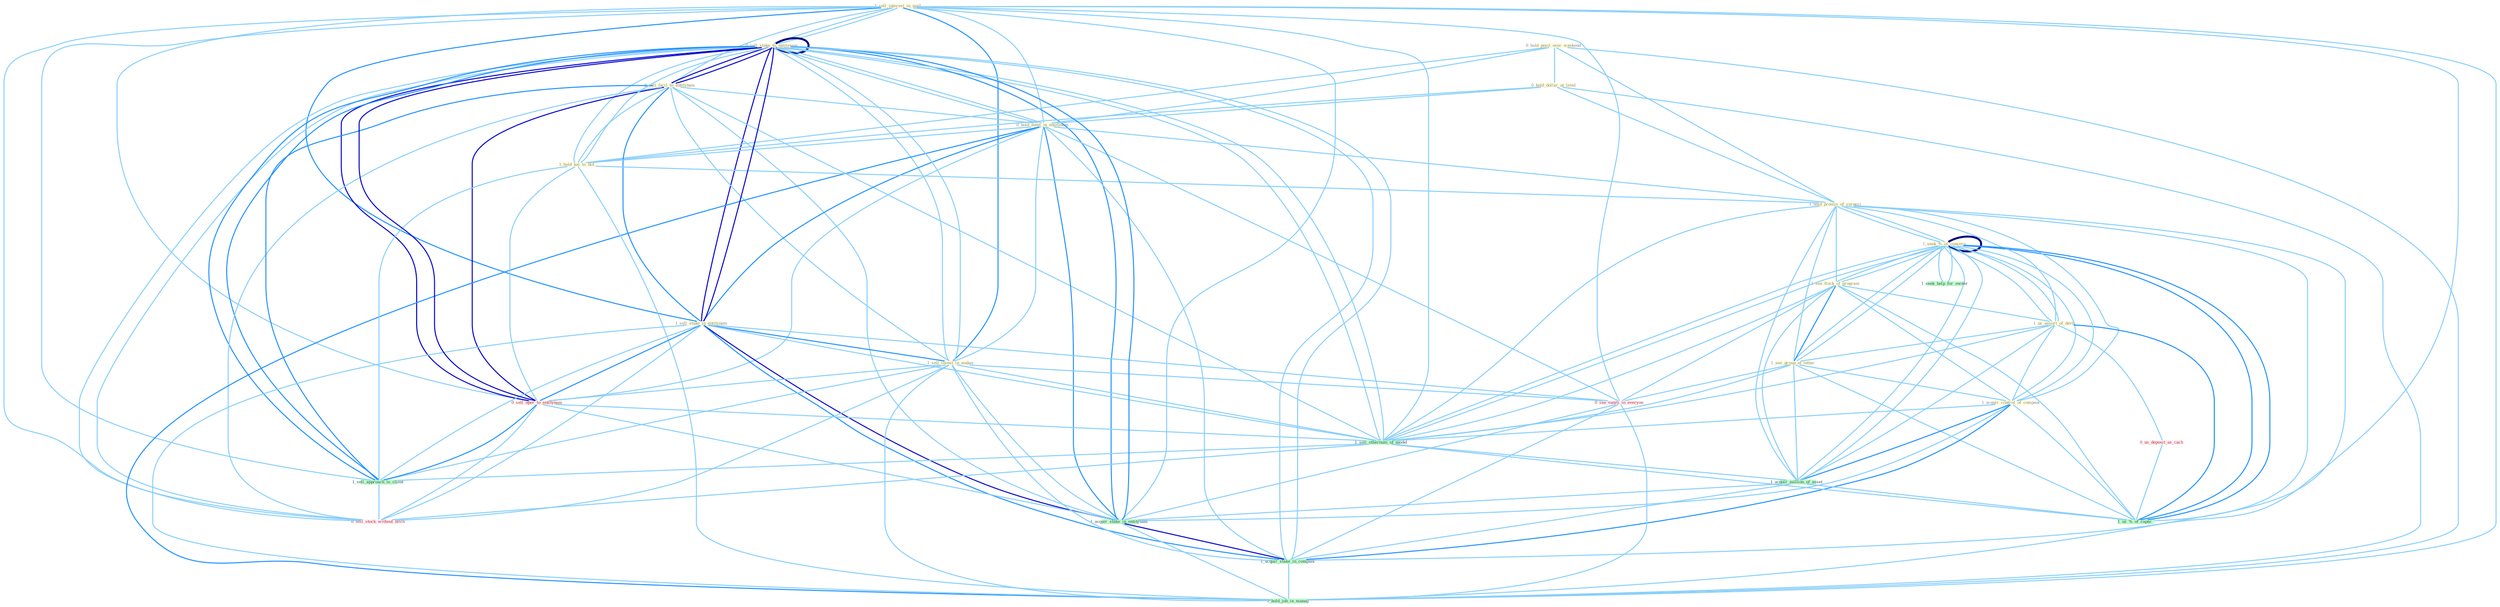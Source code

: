Graph G{ 
    node
    [shape=polygon,style=filled,width=.5,height=.06,color="#BDFCC9",fixedsize=true,fontsize=4,
    fontcolor="#2f4f4f"];
    {node
    [color="#ffffe0", fontcolor="#8b7d6b"] "1_sell_interest_in_mall " "0_sell_stake_to_entitynam " "0_hold_posit_over_weekend " "0_hold_dollar_at_level " "1_seek_%_of_concern " "0_sell_facil_to_entitynam " "0_hold_meet_in_entitynam " "1_hold_kei_to_bid " "1_hold_promis_of_surgeri " "1_sell_stake_in_entitynam " "1_see_flock_of_program " "1_us_assort_of_devic " "1_sell_invest_in_maker " "1_see_group_of_letter " "1_acquir_control_of_compani "}
{node [color="#fff0f5", fontcolor="#b22222"] "0_sell_oper_to_entitynam " "0_see_vaniti_in_everyon " "0_us_deposit_as_cach " "0_sell_stake_to_entitynam " "0_sell_stock_without_hitch "}
edge [color="#B0E2FF"];

	"1_sell_interest_in_mall " -- "0_sell_stake_to_entitynam " [w="1", color="#87cefa" ];
	"1_sell_interest_in_mall " -- "0_sell_facil_to_entitynam " [w="1", color="#87cefa" ];
	"1_sell_interest_in_mall " -- "0_hold_meet_in_entitynam " [w="1", color="#87cefa" ];
	"1_sell_interest_in_mall " -- "1_sell_stake_in_entitynam " [w="2", color="#1e90ff" , len=0.8];
	"1_sell_interest_in_mall " -- "1_sell_invest_in_maker " [w="2", color="#1e90ff" , len=0.8];
	"1_sell_interest_in_mall " -- "0_sell_oper_to_entitynam " [w="1", color="#87cefa" ];
	"1_sell_interest_in_mall " -- "1_sell_othernum_of_model " [w="1", color="#87cefa" ];
	"1_sell_interest_in_mall " -- "0_see_vaniti_in_everyon " [w="1", color="#87cefa" ];
	"1_sell_interest_in_mall " -- "1_acquir_stake_in_entitynam " [w="1", color="#87cefa" ];
	"1_sell_interest_in_mall " -- "1_acquir_stake_in_compani " [w="1", color="#87cefa" ];
	"1_sell_interest_in_mall " -- "0_sell_stake_to_entitynam " [w="1", color="#87cefa" ];
	"1_sell_interest_in_mall " -- "1_sell_approach_to_client " [w="1", color="#87cefa" ];
	"1_sell_interest_in_mall " -- "1_hold_job_in_manag " [w="1", color="#87cefa" ];
	"1_sell_interest_in_mall " -- "0_sell_stock_without_hitch " [w="1", color="#87cefa" ];
	"0_sell_stake_to_entitynam " -- "0_sell_facil_to_entitynam " [w="3", color="#0000cd" , len=0.6];
	"0_sell_stake_to_entitynam " -- "0_hold_meet_in_entitynam " [w="1", color="#87cefa" ];
	"0_sell_stake_to_entitynam " -- "1_hold_kei_to_bid " [w="1", color="#87cefa" ];
	"0_sell_stake_to_entitynam " -- "1_sell_stake_in_entitynam " [w="3", color="#0000cd" , len=0.6];
	"0_sell_stake_to_entitynam " -- "1_sell_invest_in_maker " [w="1", color="#87cefa" ];
	"0_sell_stake_to_entitynam " -- "0_sell_oper_to_entitynam " [w="3", color="#0000cd" , len=0.6];
	"0_sell_stake_to_entitynam " -- "1_sell_othernum_of_model " [w="1", color="#87cefa" ];
	"0_sell_stake_to_entitynam " -- "1_acquir_stake_in_entitynam " [w="2", color="#1e90ff" , len=0.8];
	"0_sell_stake_to_entitynam " -- "1_acquir_stake_in_compani " [w="1", color="#87cefa" ];
	"0_sell_stake_to_entitynam " -- "0_sell_stake_to_entitynam " [w="4", style=bold, color="#000080", len=0.4];
	"0_sell_stake_to_entitynam " -- "1_sell_approach_to_client " [w="2", color="#1e90ff" , len=0.8];
	"0_sell_stake_to_entitynam " -- "0_sell_stock_without_hitch " [w="1", color="#87cefa" ];
	"0_hold_posit_over_weekend " -- "0_hold_dollar_at_level " [w="1", color="#87cefa" ];
	"0_hold_posit_over_weekend " -- "0_hold_meet_in_entitynam " [w="1", color="#87cefa" ];
	"0_hold_posit_over_weekend " -- "1_hold_kei_to_bid " [w="1", color="#87cefa" ];
	"0_hold_posit_over_weekend " -- "1_hold_promis_of_surgeri " [w="1", color="#87cefa" ];
	"0_hold_posit_over_weekend " -- "1_hold_job_in_manag " [w="1", color="#87cefa" ];
	"0_hold_dollar_at_level " -- "0_hold_meet_in_entitynam " [w="1", color="#87cefa" ];
	"0_hold_dollar_at_level " -- "1_hold_kei_to_bid " [w="1", color="#87cefa" ];
	"0_hold_dollar_at_level " -- "1_hold_promis_of_surgeri " [w="1", color="#87cefa" ];
	"0_hold_dollar_at_level " -- "1_hold_job_in_manag " [w="1", color="#87cefa" ];
	"1_seek_%_of_concern " -- "1_hold_promis_of_surgeri " [w="1", color="#87cefa" ];
	"1_seek_%_of_concern " -- "1_see_flock_of_program " [w="1", color="#87cefa" ];
	"1_seek_%_of_concern " -- "1_us_assort_of_devic " [w="1", color="#87cefa" ];
	"1_seek_%_of_concern " -- "1_see_group_of_letter " [w="1", color="#87cefa" ];
	"1_seek_%_of_concern " -- "1_acquir_control_of_compani " [w="1", color="#87cefa" ];
	"1_seek_%_of_concern " -- "1_sell_othernum_of_model " [w="1", color="#87cefa" ];
	"1_seek_%_of_concern " -- "1_acquir_million_of_asset " [w="1", color="#87cefa" ];
	"1_seek_%_of_concern " -- "1_us_%_of_capac " [w="2", color="#1e90ff" , len=0.8];
	"1_seek_%_of_concern " -- "1_seek_%_of_concern " [w="4", style=bold, color="#000080", len=0.4];
	"1_seek_%_of_concern " -- "1_seek_help_for_owner " [w="1", color="#87cefa" ];
	"0_sell_facil_to_entitynam " -- "0_hold_meet_in_entitynam " [w="1", color="#87cefa" ];
	"0_sell_facil_to_entitynam " -- "1_hold_kei_to_bid " [w="1", color="#87cefa" ];
	"0_sell_facil_to_entitynam " -- "1_sell_stake_in_entitynam " [w="2", color="#1e90ff" , len=0.8];
	"0_sell_facil_to_entitynam " -- "1_sell_invest_in_maker " [w="1", color="#87cefa" ];
	"0_sell_facil_to_entitynam " -- "0_sell_oper_to_entitynam " [w="3", color="#0000cd" , len=0.6];
	"0_sell_facil_to_entitynam " -- "1_sell_othernum_of_model " [w="1", color="#87cefa" ];
	"0_sell_facil_to_entitynam " -- "1_acquir_stake_in_entitynam " [w="1", color="#87cefa" ];
	"0_sell_facil_to_entitynam " -- "0_sell_stake_to_entitynam " [w="3", color="#0000cd" , len=0.6];
	"0_sell_facil_to_entitynam " -- "1_sell_approach_to_client " [w="2", color="#1e90ff" , len=0.8];
	"0_sell_facil_to_entitynam " -- "0_sell_stock_without_hitch " [w="1", color="#87cefa" ];
	"0_hold_meet_in_entitynam " -- "1_hold_kei_to_bid " [w="1", color="#87cefa" ];
	"0_hold_meet_in_entitynam " -- "1_hold_promis_of_surgeri " [w="1", color="#87cefa" ];
	"0_hold_meet_in_entitynam " -- "1_sell_stake_in_entitynam " [w="2", color="#1e90ff" , len=0.8];
	"0_hold_meet_in_entitynam " -- "1_sell_invest_in_maker " [w="1", color="#87cefa" ];
	"0_hold_meet_in_entitynam " -- "0_sell_oper_to_entitynam " [w="1", color="#87cefa" ];
	"0_hold_meet_in_entitynam " -- "0_see_vaniti_in_everyon " [w="1", color="#87cefa" ];
	"0_hold_meet_in_entitynam " -- "1_acquir_stake_in_entitynam " [w="2", color="#1e90ff" , len=0.8];
	"0_hold_meet_in_entitynam " -- "1_acquir_stake_in_compani " [w="1", color="#87cefa" ];
	"0_hold_meet_in_entitynam " -- "0_sell_stake_to_entitynam " [w="1", color="#87cefa" ];
	"0_hold_meet_in_entitynam " -- "1_hold_job_in_manag " [w="2", color="#1e90ff" , len=0.8];
	"1_hold_kei_to_bid " -- "1_hold_promis_of_surgeri " [w="1", color="#87cefa" ];
	"1_hold_kei_to_bid " -- "0_sell_oper_to_entitynam " [w="1", color="#87cefa" ];
	"1_hold_kei_to_bid " -- "0_sell_stake_to_entitynam " [w="1", color="#87cefa" ];
	"1_hold_kei_to_bid " -- "1_sell_approach_to_client " [w="1", color="#87cefa" ];
	"1_hold_kei_to_bid " -- "1_hold_job_in_manag " [w="1", color="#87cefa" ];
	"1_hold_promis_of_surgeri " -- "1_see_flock_of_program " [w="1", color="#87cefa" ];
	"1_hold_promis_of_surgeri " -- "1_us_assort_of_devic " [w="1", color="#87cefa" ];
	"1_hold_promis_of_surgeri " -- "1_see_group_of_letter " [w="1", color="#87cefa" ];
	"1_hold_promis_of_surgeri " -- "1_acquir_control_of_compani " [w="1", color="#87cefa" ];
	"1_hold_promis_of_surgeri " -- "1_sell_othernum_of_model " [w="1", color="#87cefa" ];
	"1_hold_promis_of_surgeri " -- "1_acquir_million_of_asset " [w="1", color="#87cefa" ];
	"1_hold_promis_of_surgeri " -- "1_us_%_of_capac " [w="1", color="#87cefa" ];
	"1_hold_promis_of_surgeri " -- "1_hold_job_in_manag " [w="1", color="#87cefa" ];
	"1_hold_promis_of_surgeri " -- "1_seek_%_of_concern " [w="1", color="#87cefa" ];
	"1_sell_stake_in_entitynam " -- "1_sell_invest_in_maker " [w="2", color="#1e90ff" , len=0.8];
	"1_sell_stake_in_entitynam " -- "0_sell_oper_to_entitynam " [w="2", color="#1e90ff" , len=0.8];
	"1_sell_stake_in_entitynam " -- "1_sell_othernum_of_model " [w="1", color="#87cefa" ];
	"1_sell_stake_in_entitynam " -- "0_see_vaniti_in_everyon " [w="1", color="#87cefa" ];
	"1_sell_stake_in_entitynam " -- "1_acquir_stake_in_entitynam " [w="3", color="#0000cd" , len=0.6];
	"1_sell_stake_in_entitynam " -- "1_acquir_stake_in_compani " [w="2", color="#1e90ff" , len=0.8];
	"1_sell_stake_in_entitynam " -- "0_sell_stake_to_entitynam " [w="3", color="#0000cd" , len=0.6];
	"1_sell_stake_in_entitynam " -- "1_sell_approach_to_client " [w="1", color="#87cefa" ];
	"1_sell_stake_in_entitynam " -- "1_hold_job_in_manag " [w="1", color="#87cefa" ];
	"1_sell_stake_in_entitynam " -- "0_sell_stock_without_hitch " [w="1", color="#87cefa" ];
	"1_see_flock_of_program " -- "1_us_assort_of_devic " [w="1", color="#87cefa" ];
	"1_see_flock_of_program " -- "1_see_group_of_letter " [w="2", color="#1e90ff" , len=0.8];
	"1_see_flock_of_program " -- "1_acquir_control_of_compani " [w="1", color="#87cefa" ];
	"1_see_flock_of_program " -- "1_sell_othernum_of_model " [w="1", color="#87cefa" ];
	"1_see_flock_of_program " -- "0_see_vaniti_in_everyon " [w="1", color="#87cefa" ];
	"1_see_flock_of_program " -- "1_acquir_million_of_asset " [w="1", color="#87cefa" ];
	"1_see_flock_of_program " -- "1_us_%_of_capac " [w="1", color="#87cefa" ];
	"1_see_flock_of_program " -- "1_seek_%_of_concern " [w="1", color="#87cefa" ];
	"1_us_assort_of_devic " -- "1_see_group_of_letter " [w="1", color="#87cefa" ];
	"1_us_assort_of_devic " -- "1_acquir_control_of_compani " [w="1", color="#87cefa" ];
	"1_us_assort_of_devic " -- "1_sell_othernum_of_model " [w="1", color="#87cefa" ];
	"1_us_assort_of_devic " -- "1_acquir_million_of_asset " [w="1", color="#87cefa" ];
	"1_us_assort_of_devic " -- "0_us_deposit_as_cach " [w="1", color="#87cefa" ];
	"1_us_assort_of_devic " -- "1_us_%_of_capac " [w="2", color="#1e90ff" , len=0.8];
	"1_us_assort_of_devic " -- "1_seek_%_of_concern " [w="1", color="#87cefa" ];
	"1_sell_invest_in_maker " -- "0_sell_oper_to_entitynam " [w="1", color="#87cefa" ];
	"1_sell_invest_in_maker " -- "1_sell_othernum_of_model " [w="1", color="#87cefa" ];
	"1_sell_invest_in_maker " -- "0_see_vaniti_in_everyon " [w="1", color="#87cefa" ];
	"1_sell_invest_in_maker " -- "1_acquir_stake_in_entitynam " [w="1", color="#87cefa" ];
	"1_sell_invest_in_maker " -- "1_acquir_stake_in_compani " [w="1", color="#87cefa" ];
	"1_sell_invest_in_maker " -- "0_sell_stake_to_entitynam " [w="1", color="#87cefa" ];
	"1_sell_invest_in_maker " -- "1_sell_approach_to_client " [w="1", color="#87cefa" ];
	"1_sell_invest_in_maker " -- "1_hold_job_in_manag " [w="1", color="#87cefa" ];
	"1_sell_invest_in_maker " -- "0_sell_stock_without_hitch " [w="1", color="#87cefa" ];
	"1_see_group_of_letter " -- "1_acquir_control_of_compani " [w="1", color="#87cefa" ];
	"1_see_group_of_letter " -- "1_sell_othernum_of_model " [w="1", color="#87cefa" ];
	"1_see_group_of_letter " -- "0_see_vaniti_in_everyon " [w="1", color="#87cefa" ];
	"1_see_group_of_letter " -- "1_acquir_million_of_asset " [w="1", color="#87cefa" ];
	"1_see_group_of_letter " -- "1_us_%_of_capac " [w="1", color="#87cefa" ];
	"1_see_group_of_letter " -- "1_seek_%_of_concern " [w="1", color="#87cefa" ];
	"1_acquir_control_of_compani " -- "1_sell_othernum_of_model " [w="1", color="#87cefa" ];
	"1_acquir_control_of_compani " -- "1_acquir_million_of_asset " [w="2", color="#1e90ff" , len=0.8];
	"1_acquir_control_of_compani " -- "1_acquir_stake_in_entitynam " [w="1", color="#87cefa" ];
	"1_acquir_control_of_compani " -- "1_acquir_stake_in_compani " [w="2", color="#1e90ff" , len=0.8];
	"1_acquir_control_of_compani " -- "1_us_%_of_capac " [w="1", color="#87cefa" ];
	"1_acquir_control_of_compani " -- "1_seek_%_of_concern " [w="1", color="#87cefa" ];
	"0_sell_oper_to_entitynam " -- "1_sell_othernum_of_model " [w="1", color="#87cefa" ];
	"0_sell_oper_to_entitynam " -- "1_acquir_stake_in_entitynam " [w="1", color="#87cefa" ];
	"0_sell_oper_to_entitynam " -- "0_sell_stake_to_entitynam " [w="3", color="#0000cd" , len=0.6];
	"0_sell_oper_to_entitynam " -- "1_sell_approach_to_client " [w="2", color="#1e90ff" , len=0.8];
	"0_sell_oper_to_entitynam " -- "0_sell_stock_without_hitch " [w="1", color="#87cefa" ];
	"1_sell_othernum_of_model " -- "1_acquir_million_of_asset " [w="1", color="#87cefa" ];
	"1_sell_othernum_of_model " -- "0_sell_stake_to_entitynam " [w="1", color="#87cefa" ];
	"1_sell_othernum_of_model " -- "1_us_%_of_capac " [w="1", color="#87cefa" ];
	"1_sell_othernum_of_model " -- "1_sell_approach_to_client " [w="1", color="#87cefa" ];
	"1_sell_othernum_of_model " -- "0_sell_stock_without_hitch " [w="1", color="#87cefa" ];
	"1_sell_othernum_of_model " -- "1_seek_%_of_concern " [w="1", color="#87cefa" ];
	"0_see_vaniti_in_everyon " -- "1_acquir_stake_in_entitynam " [w="1", color="#87cefa" ];
	"0_see_vaniti_in_everyon " -- "1_acquir_stake_in_compani " [w="1", color="#87cefa" ];
	"0_see_vaniti_in_everyon " -- "1_hold_job_in_manag " [w="1", color="#87cefa" ];
	"1_acquir_million_of_asset " -- "1_acquir_stake_in_entitynam " [w="1", color="#87cefa" ];
	"1_acquir_million_of_asset " -- "1_acquir_stake_in_compani " [w="1", color="#87cefa" ];
	"1_acquir_million_of_asset " -- "1_us_%_of_capac " [w="1", color="#87cefa" ];
	"1_acquir_million_of_asset " -- "1_seek_%_of_concern " [w="1", color="#87cefa" ];
	"0_us_deposit_as_cach " -- "1_us_%_of_capac " [w="1", color="#87cefa" ];
	"1_acquir_stake_in_entitynam " -- "1_acquir_stake_in_compani " [w="3", color="#0000cd" , len=0.6];
	"1_acquir_stake_in_entitynam " -- "0_sell_stake_to_entitynam " [w="2", color="#1e90ff" , len=0.8];
	"1_acquir_stake_in_entitynam " -- "1_hold_job_in_manag " [w="1", color="#87cefa" ];
	"1_acquir_stake_in_compani " -- "0_sell_stake_to_entitynam " [w="1", color="#87cefa" ];
	"1_acquir_stake_in_compani " -- "1_hold_job_in_manag " [w="1", color="#87cefa" ];
	"0_sell_stake_to_entitynam " -- "1_sell_approach_to_client " [w="2", color="#1e90ff" , len=0.8];
	"0_sell_stake_to_entitynam " -- "0_sell_stock_without_hitch " [w="1", color="#87cefa" ];
	"1_us_%_of_capac " -- "1_seek_%_of_concern " [w="2", color="#1e90ff" , len=0.8];
	"1_sell_approach_to_client " -- "0_sell_stock_without_hitch " [w="1", color="#87cefa" ];
	"1_seek_%_of_concern " -- "1_seek_help_for_owner " [w="1", color="#87cefa" ];
}